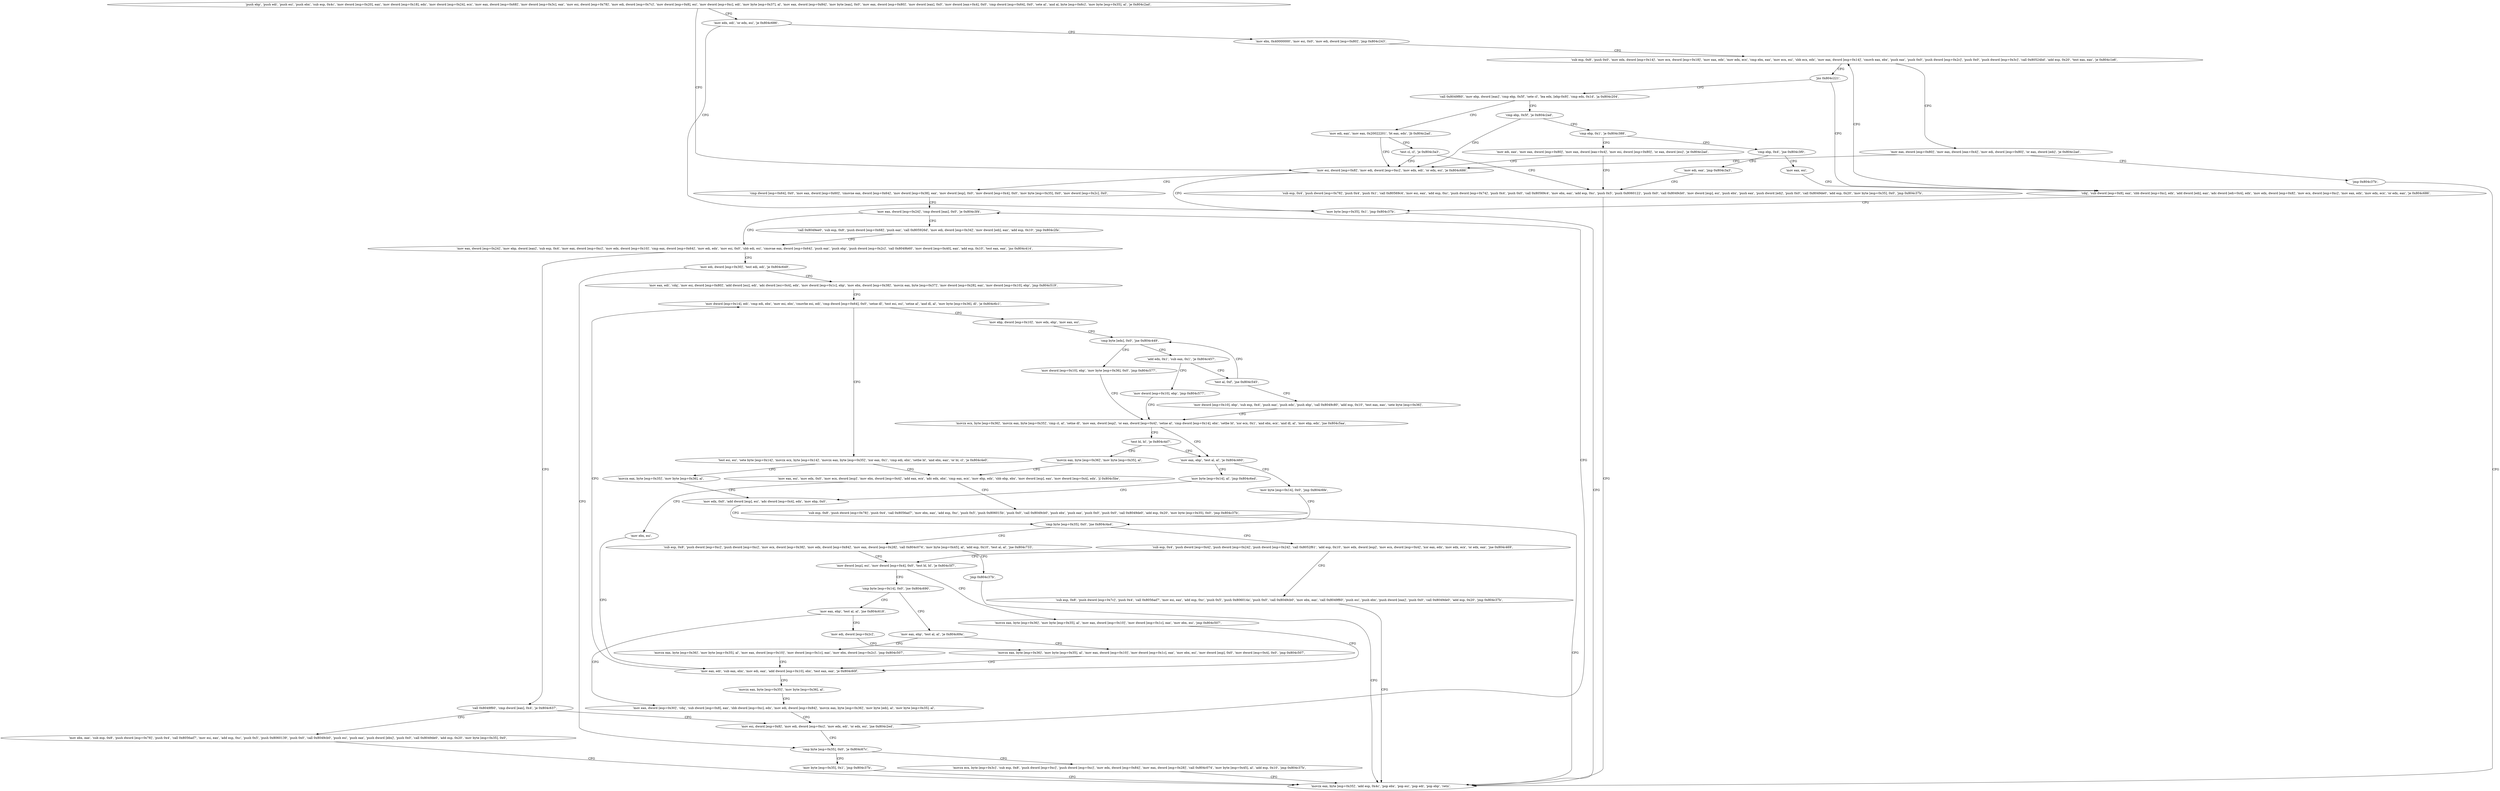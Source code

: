 digraph "func" {
"134529382" [label = "'push ebp', 'push edi', 'push esi', 'push ebx', 'sub esp, 0x4c', 'mov dword [esp+0x20], eax', 'mov dword [esp+0x18], edx', 'mov dword [esp+0x24], ecx', 'mov eax, dword [esp+0x68]', 'mov dword [esp+0x3c], eax', 'mov esi, dword [esp+0x78]', 'mov edi, dword [esp+0x7c]', 'mov dword [esp+0x8], esi', 'mov dword [esp+0xc], edi', 'mov byte [esp+0x37], al', 'mov eax, dword [esp+0x84]', 'mov byte [eax], 0x0', 'mov eax, dword [esp+0x80]', 'mov dword [eax], 0x0', 'mov dword [eax+0x4], 0x0', 'cmp dword [esp+0x64], 0x0', 'sete al', 'and al, byte [esp+0x6c]', 'mov byte [esp+0x35], al', 'je 0x804c2ad', " ]
"134529709" [label = "'mov esi, dword [esp+0x8]', 'mov edi, dword [esp+0xc]', 'mov edx, edi', 'or edx, esi', 'je 0x804c686', " ]
"134529481" [label = "'mov edx, edi', 'or edx, esi', 'je 0x804c686', " ]
"134530694" [label = "'mov byte [esp+0x35], 0x1', 'jmp 0x804c37b', " ]
"134529727" [label = "'cmp dword [esp+0x64], 0x0', 'mov eax, dword [esp+0x60]', 'cmovne eax, dword [esp+0x64]', 'mov dword [esp+0x38], eax', 'mov dword [esp], 0x0', 'mov dword [esp+0x4], 0x0', 'mov byte [esp+0x35], 0x0', 'mov dword [esp+0x2c], 0x0', " ]
"134529491" [label = "'mov ebx, 0x40000000', 'mov esi, 0x0', 'mov edi, dword [esp+0x80]', 'jmp 0x804c243', " ]
"134529915" [label = "'movzx eax, byte [esp+0x35]', 'add esp, 0x4c', 'pop ebx', 'pop esi', 'pop edi', 'pop ebp', 'retn', " ]
"134529773" [label = "'mov eax, dword [esp+0x24]', 'cmp dword [eax], 0x0', 'je 0x804c3f4', " ]
"134529603" [label = "'sub esp, 0x8', 'push 0x0', 'mov edx, dword [esp+0x14]', 'mov ecx, dword [esp+0x18]', 'mov eax, edx', 'mov edx, ecx', 'cmp ebx, eax', 'mov ecx, esi', 'sbb ecx, edx', 'mov eax, dword [esp+0x14]', 'cmovb eax, ebx', 'push eax', 'push 0x0', 'push dword [esp+0x2c]', 'push 0x0', 'push dword [esp+0x3c]', 'call 0x80524bd', 'add esp, 0x20', 'test eax, eax', 'je 0x804c1e6', " ]
"134530036" [label = "'call 0x8049ee0', 'sub esp, 0x8', 'push dword [esp+0x68]', 'push eax', 'call 0x805926d', 'mov edi, dword [esp+0x34]', 'mov dword [edi], eax', 'add esp, 0x10', 'jmp 0x804c2fa', " ]
"134529786" [label = "'mov eax, dword [esp+0x24]', 'mov ebp, dword [eax]', 'sub esp, 0x4', 'mov eax, dword [esp+0xc]', 'mov edx, dword [esp+0x10]', 'cmp eax, dword [esp+0x64]', 'mov edi, edx', 'mov esi, 0x0', 'sbb edi, esi', 'cmovae eax, dword [esp+0x64]', 'push eax', 'push ebp', 'push dword [esp+0x2c]', 'call 0x8049b60', 'mov dword [esp+0x40], eax', 'add esp, 0x10', 'test eax, eax', 'jns 0x804c414', " ]
"134530068" [label = "'mov edi, dword [esp+0x30]', 'test edi, edi', 'je 0x804c649', " ]
"134529847" [label = "'call 0x8049f60', 'cmp dword [eax], 0x4', 'je 0x804c637', " ]
"134529510" [label = "'mov eax, dword [esp+0x80]', 'mov eax, dword [eax+0x4]', 'mov edi, dword [esp+0x80]', 'or eax, dword [edi]', 'je 0x804c2ad', " ]
"134529662" [label = "'jns 0x804c221', " ]
"134530633" [label = "'cmp byte [esp+0x35], 0x0', 'je 0x804c67c', " ]
"134530080" [label = "'mov eax, edi', 'cdq', 'mov esi, dword [esp+0x80]', 'add dword [esi], edi', 'adc dword [esi+0x4], edx', 'mov dword [esp+0x1c], ebp', 'mov ebx, dword [esp+0x38]', 'movzx eax, byte [esp+0x37]', 'mov dword [esp+0x28], eax', 'mov dword [esp+0x10], ebp', 'jmp 0x804c519', " ]
"134530615" [label = "'mov esi, dword [esp+0x8]', 'mov edi, dword [esp+0xc]', 'mov edx, edi', 'or edx, esi', 'jne 0x804c2ed', " ]
"134529861" [label = "'mov ebx, eax', 'sub esp, 0x8', 'push dword [esp+0x78]', 'push 0x4', 'call 0x8056ad7', 'mov esi, eax', 'add esp, 0xc', 'push 0x5', 'push 0x8060139', 'push 0x0', 'call 0x8049cb0', 'push esi', 'push eax', 'push dword [ebx]', 'push 0x0', 'call 0x8049de0', 'add esp, 0x20', 'mov byte [esp+0x35], 0x0', " ]
"134529535" [label = "'jmp 0x804c37b', " ]
"134529569" [label = "'cdq', 'sub dword [esp+0x8], eax', 'sbb dword [esp+0xc], edx', 'add dword [edi], eax', 'adc dword [edi+0x4], edx', 'mov edx, dword [esp+0x8]', 'mov ecx, dword [esp+0xc]', 'mov eax, edx', 'mov edx, ecx', 'or edx, eax', 'je 0x804c686', " ]
"134529664" [label = "'call 0x8049f60', 'mov ebp, dword [eax]', 'cmp ebp, 0x5f', 'sete cl', 'lea edx, [ebp-0x9]', 'cmp edx, 0x1d', 'ja 0x804c204', " ]
"134530684" [label = "'mov byte [esp+0x35], 0x1', 'jmp 0x804c37b', " ]
"134530640" [label = "'movzx ecx, byte [esp+0x3c]', 'sub esp, 0x8', 'push dword [esp+0xc]', 'push dword [esp+0xc]', 'mov edx, dword [esp+0x84]', 'mov eax, dword [esp+0x28]', 'call 0x804c074', 'mov byte [esp+0x45], al', 'add esp, 0x10', 'jmp 0x804c37b', " ]
"134530329" [label = "'mov dword [esp+0x14], edi', 'cmp edi, ebx', 'mov esi, ebx', 'cmovbe esi, edi', 'cmp dword [esp+0x64], 0x0', 'setne dl', 'test esi, esi', 'setne al', 'and dl, al', 'mov byte [esp+0x36], dl', 'je 0x804c6c1', " ]
"134529540" [label = "'cmp ebp, 0x5f', 'je 0x804c2ad', " ]
"134529689" [label = "'mov edi, eax', 'mov eax, 0x20022201', 'bt eax, edx', 'jb 0x804c2ad', " ]
"134530753" [label = "'test esi, esi', 'sete byte [esp+0x14]', 'movzx ecx, byte [esp+0x14]', 'movzx eax, byte [esp+0x35]', 'xor eax, 0x1', 'cmp edi, ebx', 'setbe bl', 'and ebx, eax', 'or bl, cl', 'je 0x804c4e0', " ]
"134530365" [label = "'mov ebp, dword [esp+0x10]', 'mov edx, ebp', 'mov eax, esi', " ]
"134529549" [label = "'cmp ebp, 0x1', 'je 0x804c388', " ]
"134529701" [label = "'test cl, cl', 'je 0x804c3a3', " ]
"134530272" [label = "'mov eax, esi', 'mov edx, 0x0', 'mov ecx, dword [esp]', 'mov ebx, dword [esp+0x4]', 'add eax, ecx', 'adc edx, ebx', 'cmp eax, ecx', 'mov ebp, edx', 'sbb ebp, ebx', 'mov dword [esp], eax', 'mov dword [esp+0x4], edx', 'jl 0x804c5be', " ]
"134530788" [label = "'movzx eax, byte [esp+0x35]', 'mov byte [esp+0x36], al', " ]
"134530373" [label = "'cmp byte [edx], 0x0', 'jne 0x804c449', " ]
"134529928" [label = "'mov edi, eax', 'mov eax, dword [esp+0x80]', 'mov eax, dword [eax+0x4]', 'mov esi, dword [esp+0x80]', 'or eax, dword [esi]', 'je 0x804c2ad', " ]
"134529558" [label = "'cmp ebp, 0x4', 'jne 0x804c3f0', " ]
"134529955" [label = "'sub esp, 0x4', 'push dword [esp+0x78]', 'push 0x4', 'push 0x1', 'call 0x80569c4', 'mov esi, eax', 'add esp, 0xc', 'push dword [esp+0x74]', 'push 0x4', 'push 0x0', 'call 0x80569c4', 'mov ebx, eax', 'add esp, 0xc', 'push 0x5', 'push 0x8060122', 'push 0x0', 'call 0x8049cb0', 'mov dword [esp], esi', 'push ebx', 'push eax', 'push dword [edi]', 'push 0x0', 'call 0x8049de0', 'add esp, 0x20', 'mov byte [esp+0x35], 0x0', 'jmp 0x804c37b', " ]
"134530494" [label = "'sub esp, 0x8', 'push dword [esp+0x78]', 'push 0x4', 'call 0x8056ad7', 'mov ebx, eax', 'add esp, 0xc', 'push 0x5', 'push 0x806015b', 'push 0x0', 'call 0x8049cb0', 'push ebx', 'push eax', 'push 0x0', 'push 0x0', 'call 0x8049de0', 'add esp, 0x20', 'mov byte [esp+0x35], 0x0', 'jmp 0x804c37b', " ]
"134530309" [label = "'mov ebx, esi', " ]
"134530797" [label = "'mov edx, 0x0', 'add dword [esp], esi', 'adc dword [esp+0x4], edx', 'mov ebp, 0x0', " ]
"134530121" [label = "'mov dword [esp+0x10], ebp', 'mov byte [esp+0x36], 0x0', 'jmp 0x804c577', " ]
"134530423" [label = "'movzx ecx, byte [esp+0x36]', 'movzx eax, byte [esp+0x35]', 'cmp cl, al', 'setne dl', 'mov eax, dword [esp]', 'or eax, dword [esp+0x4]', 'setne al', 'cmp dword [esp+0x14], ebx', 'setbe bl', 'xor ecx, 0x1', 'and ebx, ecx', 'and dl, al', 'mov ebp, edx', 'jne 0x804c5aa', " ]
"134530382" [label = "'add edx, 0x1', 'sub eax, 0x1', 'je 0x804c457', " ]
"134530135" [label = "'mov dword [esp+0x10], ebp', 'jmp 0x804c577', " ]
"134530394" [label = "'test al, 0xf', 'jne 0x804c545', " ]
"134530032" [label = "'mov edi, eax', 'jmp 0x804c3a3', " ]
"134529567" [label = "'mov eax, esi', " ]
"134530311" [label = "'mov eax, edi', 'sub eax, ebx', 'mov edi, eax', 'add dword [esp+0x10], ebx', 'test eax, eax', 'je 0x804c60f', " ]
"134530212" [label = "'sub esp, 0x8', 'push dword [esp+0xc]', 'push dword [esp+0xc]', 'mov ecx, dword [esp+0x38]', 'mov edx, dword [esp+0x84]', 'mov eax, dword [esp+0x28]', 'call 0x804c074', 'mov byte [esp+0x45], al', 'add esp, 0x10', 'test al, al', 'jne 0x804c733', " ]
"134530867" [label = "'mov dword [esp], esi', 'mov dword [esp+0x4], 0x0', 'test bl, bl', 'je 0x804c5f7', " ]
"134530258" [label = "'jmp 0x804c37b', " ]
"134530825" [label = "'sub esp, 0x4', 'push dword [esp+0x4]', 'push dword [esp+0x24]', 'push dword [esp+0x24]', 'call 0x8052f61', 'add esp, 0x10', 'mov edx, dword [esp]', 'mov ecx, dword [esp+0x4]', 'xor eax, edx', 'mov edx, ecx', 'or edx, eax', 'jne 0x804c469', " ]
"134530153" [label = "'sub esp, 0x8', 'push dword [esp+0x7c]', 'push 0x4', 'call 0x8056ad7', 'mov esi, eax', 'add esp, 0xc', 'push 0x5', 'push 0x806014a', 'push 0x0', 'call 0x8049cb0', 'mov ebx, eax', 'call 0x8049f60', 'push esi', 'push ebx', 'push dword [eax]', 'push 0x0', 'call 0x8049de0', 'add esp, 0x20', 'jmp 0x804c37b', " ]
"134530474" [label = "'mov eax, ebp', 'test al, al', 'je 0x804c460', " ]
"134530466" [label = "'test bl, bl', 'je 0x804c4d7', " ]
"134530398" [label = "'mov dword [esp+0x10], ebp', 'sub esp, 0x4', 'push eax', 'push edx', 'push ebp', 'call 0x8049c80', 'add esp, 0x10', 'test eax, eax', 'sete byte [esp+0x36]', " ]
"134530575" [label = "'movzx eax, byte [esp+0x35]', 'mov byte [esp+0x36], al', " ]
"134530584" [label = "'mov eax, dword [esp+0x30]', 'cdq', 'sub dword [esp+0x8], eax', 'sbb dword [esp+0xc], edx', 'mov edi, dword [esp+0x84]', 'movzx eax, byte [esp+0x36]', 'mov byte [edi], al', 'mov byte [esp+0x35], al', " ]
"134530551" [label = "'movzx eax, byte [esp+0x36]', 'mov byte [esp+0x35], al', 'mov eax, dword [esp+0x10]', 'mov dword [esp+0x1c], eax', 'mov ebx, esi', 'jmp 0x804c507', " ]
"134530886" [label = "'cmp byte [esp+0x14], 0x0', 'jne 0x804c690', " ]
"134530144" [label = "'mov byte [esp+0x14], al', 'jmp 0x804c6ed', " ]
"134530484" [label = "'mov byte [esp+0x14], 0x0', 'jmp 0x804c6fe', " ]
"134530263" [label = "'movzx eax, byte [esp+0x36]', 'mov byte [esp+0x35], al', " ]
"134530704" [label = "'mov eax, ebp', 'test al, al', 'jne 0x804c618', " ]
"134530897" [label = "'mov eax, ebp', 'test al, al', 'je 0x804c69a', " ]
"134530814" [label = "'cmp byte [esp+0x35], 0x0', 'jne 0x804c4a4', " ]
"134530710" [label = "'mov edi, dword [esp+0x2c]', " ]
"134530714" [label = "'movzx eax, byte [esp+0x36]', 'mov byte [esp+0x35], al', 'mov eax, dword [esp+0x10]', 'mov dword [esp+0x1c], eax', 'mov ebx, esi', 'mov dword [esp], 0x0', 'mov dword [esp+0x4], 0x0', 'jmp 0x804c507', " ]
"134530907" [label = "'movzx eax, byte [esp+0x36]', 'mov byte [esp+0x35], al', 'mov eax, dword [esp+0x10]', 'mov dword [esp+0x1c], eax', 'mov ebx, dword [esp+0x2c]', 'jmp 0x804c507', " ]
"134529382" -> "134529709" [ label = "CFG" ]
"134529382" -> "134529481" [ label = "CFG" ]
"134529709" -> "134530694" [ label = "CFG" ]
"134529709" -> "134529727" [ label = "CFG" ]
"134529481" -> "134530694" [ label = "CFG" ]
"134529481" -> "134529491" [ label = "CFG" ]
"134530694" -> "134529915" [ label = "CFG" ]
"134529727" -> "134529773" [ label = "CFG" ]
"134529491" -> "134529603" [ label = "CFG" ]
"134529773" -> "134530036" [ label = "CFG" ]
"134529773" -> "134529786" [ label = "CFG" ]
"134529603" -> "134529510" [ label = "CFG" ]
"134529603" -> "134529662" [ label = "CFG" ]
"134530036" -> "134529786" [ label = "CFG" ]
"134529786" -> "134530068" [ label = "CFG" ]
"134529786" -> "134529847" [ label = "CFG" ]
"134530068" -> "134530633" [ label = "CFG" ]
"134530068" -> "134530080" [ label = "CFG" ]
"134529847" -> "134530615" [ label = "CFG" ]
"134529847" -> "134529861" [ label = "CFG" ]
"134529510" -> "134529709" [ label = "CFG" ]
"134529510" -> "134529535" [ label = "CFG" ]
"134529662" -> "134529569" [ label = "CFG" ]
"134529662" -> "134529664" [ label = "CFG" ]
"134530633" -> "134530684" [ label = "CFG" ]
"134530633" -> "134530640" [ label = "CFG" ]
"134530080" -> "134530329" [ label = "CFG" ]
"134530615" -> "134529773" [ label = "CFG" ]
"134530615" -> "134530633" [ label = "CFG" ]
"134529861" -> "134529915" [ label = "CFG" ]
"134529535" -> "134529915" [ label = "CFG" ]
"134529569" -> "134530694" [ label = "CFG" ]
"134529569" -> "134529603" [ label = "CFG" ]
"134529664" -> "134529540" [ label = "CFG" ]
"134529664" -> "134529689" [ label = "CFG" ]
"134530684" -> "134529915" [ label = "CFG" ]
"134530640" -> "134529915" [ label = "CFG" ]
"134530329" -> "134530753" [ label = "CFG" ]
"134530329" -> "134530365" [ label = "CFG" ]
"134529540" -> "134529709" [ label = "CFG" ]
"134529540" -> "134529549" [ label = "CFG" ]
"134529689" -> "134529709" [ label = "CFG" ]
"134529689" -> "134529701" [ label = "CFG" ]
"134530753" -> "134530272" [ label = "CFG" ]
"134530753" -> "134530788" [ label = "CFG" ]
"134530365" -> "134530373" [ label = "CFG" ]
"134529549" -> "134529928" [ label = "CFG" ]
"134529549" -> "134529558" [ label = "CFG" ]
"134529701" -> "134529955" [ label = "CFG" ]
"134529701" -> "134529709" [ label = "CFG" ]
"134530272" -> "134530494" [ label = "CFG" ]
"134530272" -> "134530309" [ label = "CFG" ]
"134530788" -> "134530797" [ label = "CFG" ]
"134530373" -> "134530121" [ label = "CFG" ]
"134530373" -> "134530382" [ label = "CFG" ]
"134529928" -> "134529709" [ label = "CFG" ]
"134529928" -> "134529955" [ label = "CFG" ]
"134529558" -> "134530032" [ label = "CFG" ]
"134529558" -> "134529567" [ label = "CFG" ]
"134529955" -> "134529915" [ label = "CFG" ]
"134530494" -> "134529915" [ label = "CFG" ]
"134530309" -> "134530311" [ label = "CFG" ]
"134530797" -> "134530814" [ label = "CFG" ]
"134530121" -> "134530423" [ label = "CFG" ]
"134530423" -> "134530474" [ label = "CFG" ]
"134530423" -> "134530466" [ label = "CFG" ]
"134530382" -> "134530135" [ label = "CFG" ]
"134530382" -> "134530394" [ label = "CFG" ]
"134530135" -> "134530423" [ label = "CFG" ]
"134530394" -> "134530373" [ label = "CFG" ]
"134530394" -> "134530398" [ label = "CFG" ]
"134530032" -> "134529955" [ label = "CFG" ]
"134529567" -> "134529569" [ label = "CFG" ]
"134530311" -> "134530575" [ label = "CFG" ]
"134530311" -> "134530329" [ label = "CFG" ]
"134530212" -> "134530867" [ label = "CFG" ]
"134530212" -> "134530258" [ label = "CFG" ]
"134530867" -> "134530551" [ label = "CFG" ]
"134530867" -> "134530886" [ label = "CFG" ]
"134530258" -> "134529915" [ label = "CFG" ]
"134530825" -> "134530153" [ label = "CFG" ]
"134530825" -> "134530867" [ label = "CFG" ]
"134530153" -> "134529915" [ label = "CFG" ]
"134530474" -> "134530144" [ label = "CFG" ]
"134530474" -> "134530484" [ label = "CFG" ]
"134530466" -> "134530263" [ label = "CFG" ]
"134530466" -> "134530474" [ label = "CFG" ]
"134530398" -> "134530423" [ label = "CFG" ]
"134530575" -> "134530584" [ label = "CFG" ]
"134530584" -> "134530615" [ label = "CFG" ]
"134530551" -> "134530311" [ label = "CFG" ]
"134530886" -> "134530704" [ label = "CFG" ]
"134530886" -> "134530897" [ label = "CFG" ]
"134530144" -> "134530797" [ label = "CFG" ]
"134530484" -> "134530814" [ label = "CFG" ]
"134530263" -> "134530272" [ label = "CFG" ]
"134530704" -> "134530584" [ label = "CFG" ]
"134530704" -> "134530710" [ label = "CFG" ]
"134530897" -> "134530714" [ label = "CFG" ]
"134530897" -> "134530907" [ label = "CFG" ]
"134530814" -> "134530212" [ label = "CFG" ]
"134530814" -> "134530825" [ label = "CFG" ]
"134530710" -> "134530714" [ label = "CFG" ]
"134530714" -> "134530311" [ label = "CFG" ]
"134530907" -> "134530311" [ label = "CFG" ]
}
